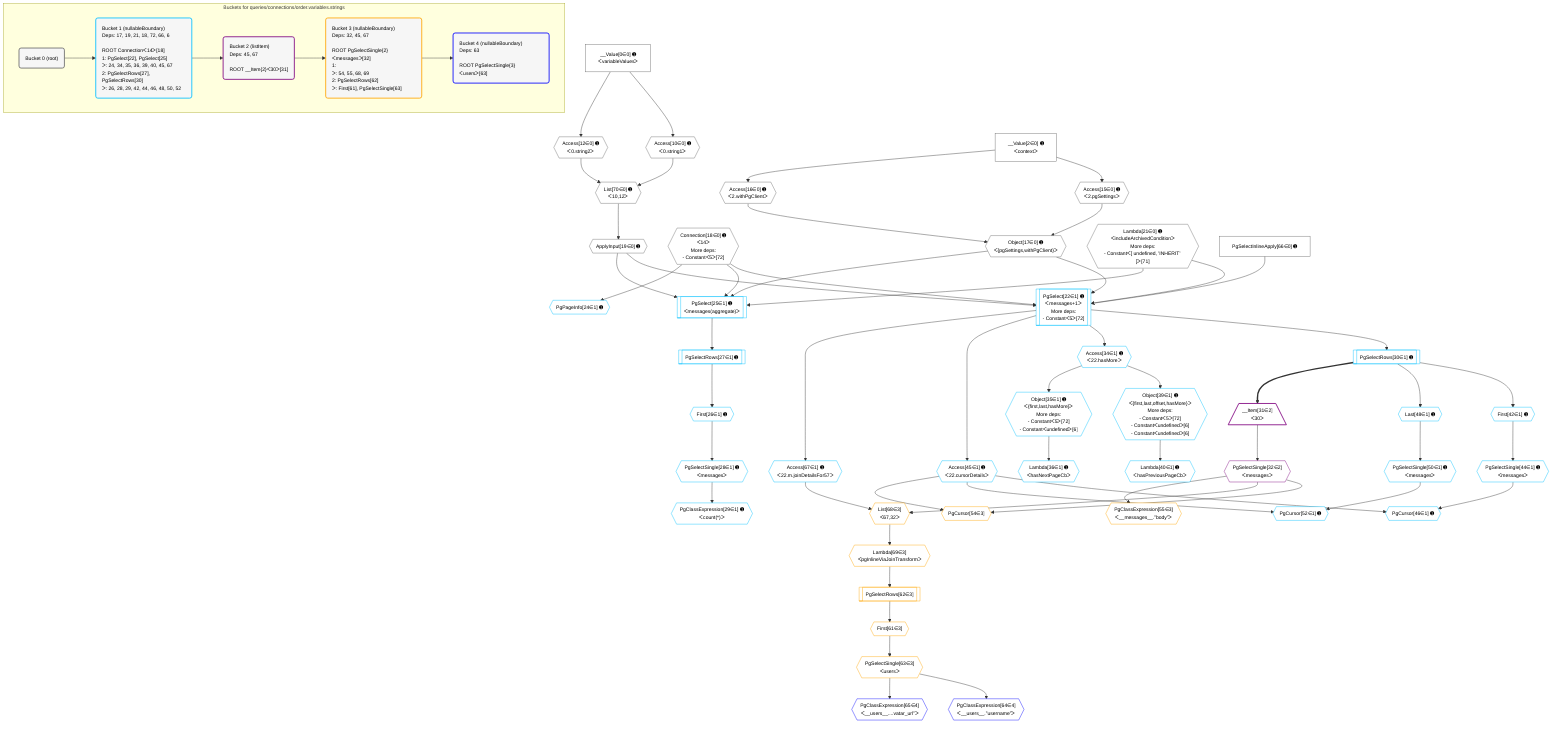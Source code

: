 %%{init: {'themeVariables': { 'fontSize': '12px'}}}%%
graph TD
    classDef path fill:#eee,stroke:#000,color:#000
    classDef plan fill:#fff,stroke-width:1px,color:#000
    classDef itemplan fill:#fff,stroke-width:2px,color:#000
    classDef unbatchedplan fill:#dff,stroke-width:1px,color:#000
    classDef sideeffectplan fill:#fcc,stroke-width:2px,color:#000
    classDef bucket fill:#f6f6f6,color:#000,stroke-width:2px,text-align:left

    subgraph "Buckets for queries/connections/order.variables.strings"
    Bucket0("Bucket 0 (root)"):::bucket
    Bucket1("Bucket 1 (nullableBoundary)<br />Deps: 17, 19, 21, 18, 72, 66, 6<br /><br />ROOT Connectionᐸ14ᐳ[18]<br />1: PgSelect[22], PgSelect[25]<br />ᐳ: 24, 34, 35, 36, 39, 40, 45, 67<br />2: PgSelectRows[27], PgSelectRows[30]<br />ᐳ: 26, 28, 29, 42, 44, 46, 48, 50, 52"):::bucket
    Bucket2("Bucket 2 (listItem)<br />Deps: 45, 67<br /><br />ROOT __Item{2}ᐸ30ᐳ[31]"):::bucket
    Bucket3("Bucket 3 (nullableBoundary)<br />Deps: 32, 45, 67<br /><br />ROOT PgSelectSingle{2}ᐸmessagesᐳ[32]<br />1: <br />ᐳ: 54, 55, 68, 69<br />2: PgSelectRows[62]<br />ᐳ: First[61], PgSelectSingle[63]"):::bucket
    Bucket4("Bucket 4 (nullableBoundary)<br />Deps: 63<br /><br />ROOT PgSelectSingle{3}ᐸusersᐳ[63]"):::bucket
    end
    Bucket0 --> Bucket1
    Bucket1 --> Bucket2
    Bucket2 --> Bucket3
    Bucket3 --> Bucket4

    %% plan dependencies
    Object17{{"Object[17∈0] ➊<br />ᐸ{pgSettings,withPgClient}ᐳ"}}:::plan
    Access15{{"Access[15∈0] ➊<br />ᐸ2.pgSettingsᐳ"}}:::plan
    Access16{{"Access[16∈0] ➊<br />ᐸ2.withPgClientᐳ"}}:::plan
    Access15 & Access16 --> Object17
    List70{{"List[70∈0] ➊<br />ᐸ10,12ᐳ"}}:::plan
    Access10{{"Access[10∈0] ➊<br />ᐸ0.string1ᐳ"}}:::plan
    Access12{{"Access[12∈0] ➊<br />ᐸ0.string2ᐳ"}}:::plan
    Access10 & Access12 --> List70
    __Value0["__Value[0∈0] ➊<br />ᐸvariableValuesᐳ"]:::plan
    __Value0 --> Access10
    __Value0 --> Access12
    __Value2["__Value[2∈0] ➊<br />ᐸcontextᐳ"]:::plan
    __Value2 --> Access15
    __Value2 --> Access16
    Connection18{{"Connection[18∈0] ➊<br />ᐸ14ᐳ<br />More deps:<br />- Constantᐸ5ᐳ[72]"}}:::plan
    ApplyInput19{{"ApplyInput[19∈0] ➊"}}:::plan
    List70 --> ApplyInput19
    Lambda21{{"Lambda[21∈0] ➊<br />ᐸincludeArchivedConditionᐳ<br />More deps:<br />- Constantᐸ[ undefined, 'INHERIT' ]ᐳ[71]"}}:::plan
    PgSelectInlineApply66["PgSelectInlineApply[66∈0] ➊"]:::plan
    PgSelect22[["PgSelect[22∈1] ➊<br />ᐸmessages+1ᐳ<br />More deps:<br />- Constantᐸ5ᐳ[72]"]]:::plan
    Object17 & ApplyInput19 & Lambda21 & Connection18 & PgSelectInlineApply66 --> PgSelect22
    PgSelect25[["PgSelect[25∈1] ➊<br />ᐸmessages(aggregate)ᐳ"]]:::plan
    Object17 & ApplyInput19 & Lambda21 & Connection18 --> PgSelect25
    Object39{{"Object[39∈1] ➊<br />ᐸ{first,last,offset,hasMore}ᐳ<br />More deps:<br />- Constantᐸ5ᐳ[72]<br />- Constantᐸundefinedᐳ[6]<br />- Constantᐸundefinedᐳ[6]"}}:::plan
    Access34{{"Access[34∈1] ➊<br />ᐸ22.hasMoreᐳ"}}:::plan
    Access34 --> Object39
    Object35{{"Object[35∈1] ➊<br />ᐸ{first,last,hasMore}ᐳ<br />More deps:<br />- Constantᐸ5ᐳ[72]<br />- Constantᐸundefinedᐳ[6]"}}:::plan
    Access34 --> Object35
    PgCursor46{{"PgCursor[46∈1] ➊"}}:::plan
    PgSelectSingle44{{"PgSelectSingle[44∈1] ➊<br />ᐸmessagesᐳ"}}:::plan
    Access45{{"Access[45∈1] ➊<br />ᐸ22.cursorDetailsᐳ"}}:::plan
    PgSelectSingle44 & Access45 --> PgCursor46
    PgCursor52{{"PgCursor[52∈1] ➊"}}:::plan
    PgSelectSingle50{{"PgSelectSingle[50∈1] ➊<br />ᐸmessagesᐳ"}}:::plan
    PgSelectSingle50 & Access45 --> PgCursor52
    PgPageInfo24{{"PgPageInfo[24∈1] ➊"}}:::plan
    Connection18 --> PgPageInfo24
    First26{{"First[26∈1] ➊"}}:::plan
    PgSelectRows27[["PgSelectRows[27∈1] ➊"]]:::plan
    PgSelectRows27 --> First26
    PgSelect25 --> PgSelectRows27
    PgSelectSingle28{{"PgSelectSingle[28∈1] ➊<br />ᐸmessagesᐳ"}}:::plan
    First26 --> PgSelectSingle28
    PgClassExpression29{{"PgClassExpression[29∈1] ➊<br />ᐸcount(*)ᐳ"}}:::plan
    PgSelectSingle28 --> PgClassExpression29
    PgSelectRows30[["PgSelectRows[30∈1] ➊"]]:::plan
    PgSelect22 --> PgSelectRows30
    PgSelect22 --> Access34
    Lambda36{{"Lambda[36∈1] ➊<br />ᐸhasNextPageCbᐳ"}}:::plan
    Object35 --> Lambda36
    Lambda40{{"Lambda[40∈1] ➊<br />ᐸhasPreviousPageCbᐳ"}}:::plan
    Object39 --> Lambda40
    First42{{"First[42∈1] ➊"}}:::plan
    PgSelectRows30 --> First42
    First42 --> PgSelectSingle44
    PgSelect22 --> Access45
    Last48{{"Last[48∈1] ➊"}}:::plan
    PgSelectRows30 --> Last48
    Last48 --> PgSelectSingle50
    Access67{{"Access[67∈1] ➊<br />ᐸ22.m.joinDetailsFor57ᐳ"}}:::plan
    PgSelect22 --> Access67
    __Item31[/"__Item[31∈2]<br />ᐸ30ᐳ"\]:::itemplan
    PgSelectRows30 ==> __Item31
    PgSelectSingle32{{"PgSelectSingle[32∈2]<br />ᐸmessagesᐳ"}}:::plan
    __Item31 --> PgSelectSingle32
    PgCursor54{{"PgCursor[54∈3]"}}:::plan
    PgSelectSingle32 & Access45 --> PgCursor54
    List68{{"List[68∈3]<br />ᐸ67,32ᐳ"}}:::plan
    Access67 & PgSelectSingle32 --> List68
    PgClassExpression55{{"PgClassExpression[55∈3]<br />ᐸ__messages__.”body”ᐳ"}}:::plan
    PgSelectSingle32 --> PgClassExpression55
    First61{{"First[61∈3]"}}:::plan
    PgSelectRows62[["PgSelectRows[62∈3]"]]:::plan
    PgSelectRows62 --> First61
    Lambda69{{"Lambda[69∈3]<br />ᐸpgInlineViaJoinTransformᐳ"}}:::plan
    Lambda69 --> PgSelectRows62
    PgSelectSingle63{{"PgSelectSingle[63∈3]<br />ᐸusersᐳ"}}:::plan
    First61 --> PgSelectSingle63
    List68 --> Lambda69
    PgClassExpression64{{"PgClassExpression[64∈4]<br />ᐸ__users__.”username”ᐳ"}}:::plan
    PgSelectSingle63 --> PgClassExpression64
    PgClassExpression65{{"PgClassExpression[65∈4]<br />ᐸ__users__....vatar_url”ᐳ"}}:::plan
    PgSelectSingle63 --> PgClassExpression65

    %% define steps
    classDef bucket0 stroke:#696969
    class Bucket0,__Value0,__Value2,Access10,Access12,Access15,Access16,Object17,Connection18,ApplyInput19,Lambda21,PgSelectInlineApply66,List70 bucket0
    classDef bucket1 stroke:#00bfff
    class Bucket1,PgSelect22,PgPageInfo24,PgSelect25,First26,PgSelectRows27,PgSelectSingle28,PgClassExpression29,PgSelectRows30,Access34,Object35,Lambda36,Object39,Lambda40,First42,PgSelectSingle44,Access45,PgCursor46,Last48,PgSelectSingle50,PgCursor52,Access67 bucket1
    classDef bucket2 stroke:#7f007f
    class Bucket2,__Item31,PgSelectSingle32 bucket2
    classDef bucket3 stroke:#ffa500
    class Bucket3,PgCursor54,PgClassExpression55,First61,PgSelectRows62,PgSelectSingle63,List68,Lambda69 bucket3
    classDef bucket4 stroke:#0000ff
    class Bucket4,PgClassExpression64,PgClassExpression65 bucket4